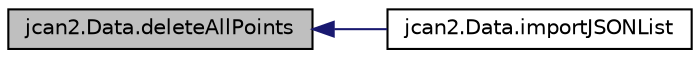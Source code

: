 digraph "jcan2.Data.deleteAllPoints"
{
  edge [fontname="Helvetica",fontsize="10",labelfontname="Helvetica",labelfontsize="10"];
  node [fontname="Helvetica",fontsize="10",shape=record];
  rankdir="LR";
  Node1 [label="jcan2.Data.deleteAllPoints",height=0.2,width=0.4,color="black", fillcolor="grey75", style="filled", fontcolor="black"];
  Node1 -> Node2 [dir="back",color="midnightblue",fontsize="10",style="solid",fontname="Helvetica"];
  Node2 [label="jcan2.Data.importJSONList",height=0.2,width=0.4,color="black", fillcolor="white", style="filled",URL="$classjcan2_1_1_data.html#ad5b7045b7e2e9d4a1bbc1b324615e90f"];
}
